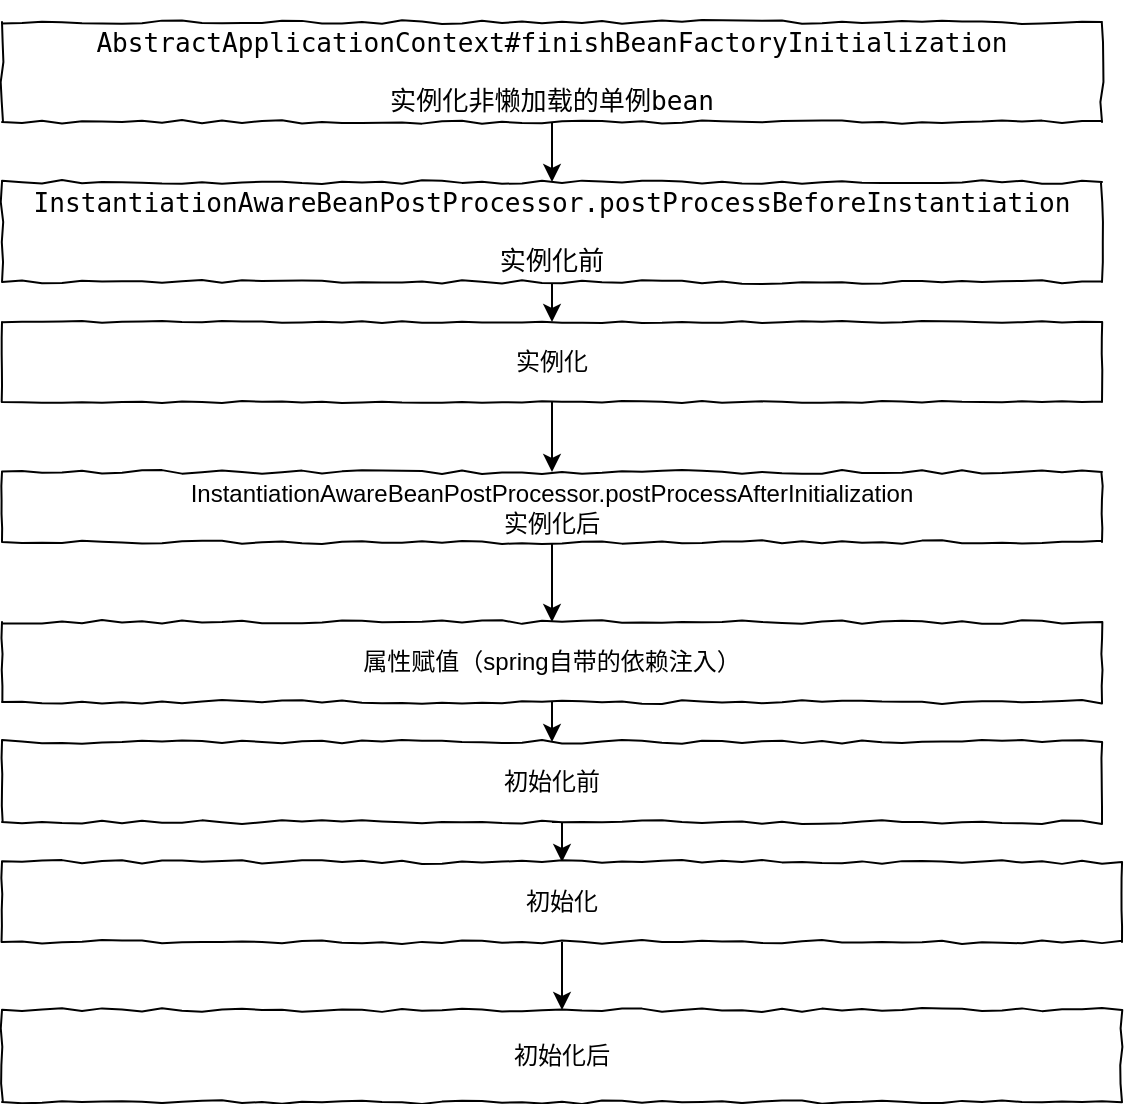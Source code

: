 <mxfile version="13.7.9" type="embed"><diagram id="nCu26IfCQiOhWvkujpkv" name="Page-1"><mxGraphModel dx="656" dy="580" grid="1" gridSize="10" guides="1" tooltips="1" connect="1" arrows="1" fold="1" page="1" pageScale="1" pageWidth="827" pageHeight="1169" math="0" shadow="0"><root><mxCell id="0"/><mxCell id="1" parent="0"/><mxCell id="10" style="edgeStyle=orthogonalEdgeStyle;rounded=0;orthogonalLoop=1;jettySize=auto;html=1;exitX=0.5;exitY=1;exitDx=0;exitDy=0;" parent="1" source="2" target="3" edge="1"><mxGeometry relative="1" as="geometry"/></mxCell><mxCell id="2" value="&lt;pre style=&quot;font-family: &amp;#34;jetbrains mono&amp;#34; , monospace ; font-size: 9.8pt&quot;&gt;AbstractApplicationContext#finishBeanFactoryInitialization&lt;/pre&gt;&lt;pre style=&quot;font-family: &amp;#34;jetbrains mono&amp;#34; , monospace ; font-size: 9.8pt&quot;&gt;实例化非懒加载的单例bean&lt;/pre&gt;" style="rounded=0;whiteSpace=wrap;html=1;comic=1;" parent="1" vertex="1"><mxGeometry x="50" y="50" width="550" height="50" as="geometry"/></mxCell><mxCell id="11" style="edgeStyle=orthogonalEdgeStyle;rounded=0;orthogonalLoop=1;jettySize=auto;html=1;exitX=0.5;exitY=1;exitDx=0;exitDy=0;entryX=0.5;entryY=0;entryDx=0;entryDy=0;" parent="1" source="3" target="4" edge="1"><mxGeometry relative="1" as="geometry"/></mxCell><mxCell id="3" value="&lt;pre style=&quot;font-family: &amp;#34;jetbrains mono&amp;#34; , monospace ; font-size: 9.8pt&quot;&gt;&lt;span style=&quot;font-size: 13.067px ; white-space: normal&quot;&gt;InstantiationAwareBeanPostProcessor.postProcessBeforeInstantiation&lt;/span&gt;&lt;/pre&gt;&lt;pre style=&quot;font-family: &amp;#34;jetbrains mono&amp;#34; , monospace ; font-size: 9.8pt&quot;&gt;&lt;span style=&quot;font-size: 13.067px ; white-space: normal&quot;&gt;实例化前&lt;/span&gt;&lt;/pre&gt;" style="rounded=0;whiteSpace=wrap;html=1;comic=1;" parent="1" vertex="1"><mxGeometry x="50" y="130" width="550" height="50" as="geometry"/></mxCell><mxCell id="12" style="edgeStyle=orthogonalEdgeStyle;rounded=0;orthogonalLoop=1;jettySize=auto;html=1;exitX=0.5;exitY=1;exitDx=0;exitDy=0;entryX=0.5;entryY=0;entryDx=0;entryDy=0;" parent="1" source="4" target="5" edge="1"><mxGeometry relative="1" as="geometry"/></mxCell><mxCell id="4" value="实例化" style="rounded=0;whiteSpace=wrap;html=1;comic=1;jiggle=1;" parent="1" vertex="1"><mxGeometry x="50" y="200" width="550" height="40" as="geometry"/></mxCell><mxCell id="13" style="edgeStyle=orthogonalEdgeStyle;rounded=0;orthogonalLoop=1;jettySize=auto;html=1;exitX=0.5;exitY=1;exitDx=0;exitDy=0;" parent="1" source="5" target="6" edge="1"><mxGeometry relative="1" as="geometry"/></mxCell><mxCell id="5" value="InstantiationAwareBeanPostProcessor.postProcessAfterInitialization&lt;br&gt;实例化后" style="rounded=0;whiteSpace=wrap;html=1;comic=1;" parent="1" vertex="1"><mxGeometry x="50" y="275" width="550" height="35" as="geometry"/></mxCell><mxCell id="14" style="edgeStyle=orthogonalEdgeStyle;rounded=0;orthogonalLoop=1;jettySize=auto;html=1;exitX=0.5;exitY=1;exitDx=0;exitDy=0;entryX=0.5;entryY=0;entryDx=0;entryDy=0;" parent="1" source="6" target="7" edge="1"><mxGeometry relative="1" as="geometry"/></mxCell><mxCell id="6" value="属性赋值（spring自带的依赖注入）" style="rounded=0;whiteSpace=wrap;html=1;comic=1;" parent="1" vertex="1"><mxGeometry x="50" y="350" width="550" height="40" as="geometry"/></mxCell><mxCell id="16" style="edgeStyle=orthogonalEdgeStyle;rounded=0;orthogonalLoop=1;jettySize=auto;html=1;exitX=0.5;exitY=1;exitDx=0;exitDy=0;entryX=0.5;entryY=0;entryDx=0;entryDy=0;" parent="1" source="7" target="8" edge="1"><mxGeometry relative="1" as="geometry"/></mxCell><mxCell id="7" value="初始化前" style="rounded=0;whiteSpace=wrap;html=1;comic=1;" parent="1" vertex="1"><mxGeometry x="50" y="410" width="550" height="40" as="geometry"/></mxCell><mxCell id="17" style="edgeStyle=orthogonalEdgeStyle;rounded=0;orthogonalLoop=1;jettySize=auto;html=1;exitX=0.5;exitY=1;exitDx=0;exitDy=0;" parent="1" source="8" target="9" edge="1"><mxGeometry relative="1" as="geometry"/></mxCell><mxCell id="8" value="初始化" style="rounded=0;whiteSpace=wrap;html=1;comic=1;" parent="1" vertex="1"><mxGeometry x="50" y="470" width="560" height="40" as="geometry"/></mxCell><mxCell id="9" value="初始化后" style="rounded=0;whiteSpace=wrap;html=1;comic=1;" parent="1" vertex="1"><mxGeometry x="50" y="544" width="560" height="46" as="geometry"/></mxCell></root></mxGraphModel></diagram></mxfile>